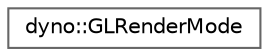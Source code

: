 digraph "Graphical Class Hierarchy"
{
 // LATEX_PDF_SIZE
  bgcolor="transparent";
  edge [fontname=Helvetica,fontsize=10,labelfontname=Helvetica,labelfontsize=10];
  node [fontname=Helvetica,fontsize=10,shape=box,height=0.2,width=0.4];
  rankdir="LR";
  Node0 [id="Node000000",label="dyno::GLRenderMode",height=0.2,width=0.4,color="grey40", fillcolor="white", style="filled",URL="$structdyno_1_1_g_l_render_mode.html",tooltip=" "];
}
